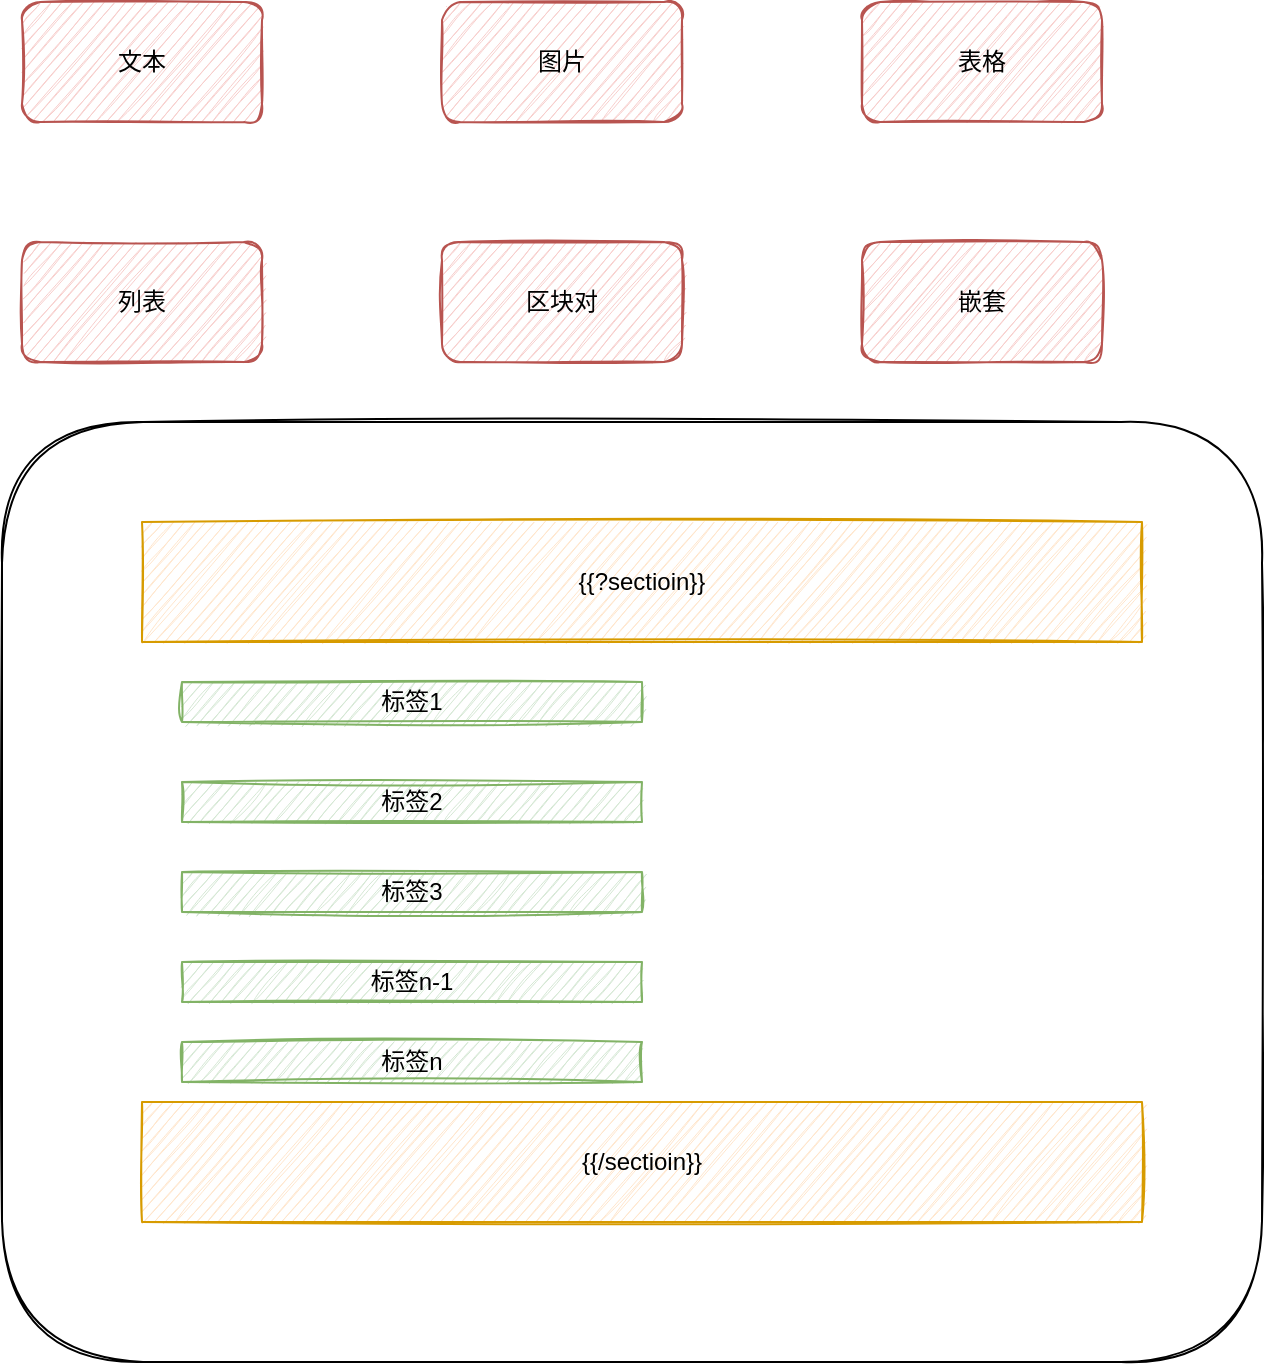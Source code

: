<mxfile version="15.7.3" type="device"><diagram id="Oug_eY2PUMsPOEw9YCEF" name="第 1 页"><mxGraphModel dx="848" dy="603" grid="1" gridSize="10" guides="1" tooltips="1" connect="1" arrows="1" fold="1" page="1" pageScale="1" pageWidth="827" pageHeight="1169" math="0" shadow="0"><root><mxCell id="0"/><mxCell id="1" parent="0"/><mxCell id="Dp5e_mu_A-YhXHZfk1Zg-1" value="文本" style="rounded=1;whiteSpace=wrap;html=1;fillColor=#f8cecc;strokeColor=#b85450;sketch=1;" vertex="1" parent="1"><mxGeometry x="100" y="140" width="120" height="60" as="geometry"/></mxCell><mxCell id="Dp5e_mu_A-YhXHZfk1Zg-2" value="图片" style="rounded=1;whiteSpace=wrap;html=1;fillColor=#f8cecc;strokeColor=#b85450;sketch=1;" vertex="1" parent="1"><mxGeometry x="310" y="140" width="120" height="60" as="geometry"/></mxCell><mxCell id="Dp5e_mu_A-YhXHZfk1Zg-3" value="表格" style="rounded=1;whiteSpace=wrap;html=1;fillColor=#f8cecc;strokeColor=#b85450;sketch=1;" vertex="1" parent="1"><mxGeometry x="520" y="140" width="120" height="60" as="geometry"/></mxCell><mxCell id="Dp5e_mu_A-YhXHZfk1Zg-5" value="列表" style="rounded=1;whiteSpace=wrap;html=1;fillColor=#f8cecc;strokeColor=#b85450;sketch=1;" vertex="1" parent="1"><mxGeometry x="100" y="260" width="120" height="60" as="geometry"/></mxCell><mxCell id="Dp5e_mu_A-YhXHZfk1Zg-6" value="区块对" style="rounded=1;whiteSpace=wrap;html=1;fillColor=#f8cecc;strokeColor=#b85450;sketch=1;" vertex="1" parent="1"><mxGeometry x="310" y="260" width="120" height="60" as="geometry"/></mxCell><mxCell id="Dp5e_mu_A-YhXHZfk1Zg-7" value="嵌套" style="rounded=1;whiteSpace=wrap;html=1;fillColor=#f8cecc;strokeColor=#b85450;sketch=1;" vertex="1" parent="1"><mxGeometry x="520" y="260" width="120" height="60" as="geometry"/></mxCell><mxCell id="Dp5e_mu_A-YhXHZfk1Zg-12" value="" style="rounded=1;whiteSpace=wrap;html=1;sketch=1;" vertex="1" parent="1"><mxGeometry x="90" y="350" width="630" height="470" as="geometry"/></mxCell><mxCell id="Dp5e_mu_A-YhXHZfk1Zg-8" value="{{?sectioin}}" style="rounded=0;whiteSpace=wrap;html=1;sketch=1;fillColor=#ffe6cc;strokeColor=#d79b00;" vertex="1" parent="1"><mxGeometry x="160" y="400" width="500" height="60" as="geometry"/></mxCell><mxCell id="Dp5e_mu_A-YhXHZfk1Zg-10" value="{{/sectioin}}" style="rounded=0;whiteSpace=wrap;html=1;sketch=1;fillColor=#ffe6cc;strokeColor=#d79b00;" vertex="1" parent="1"><mxGeometry x="160" y="690" width="500" height="60" as="geometry"/></mxCell><mxCell id="Dp5e_mu_A-YhXHZfk1Zg-13" value="标签1" style="rounded=0;whiteSpace=wrap;html=1;sketch=1;fillColor=#d5e8d4;strokeColor=#82b366;" vertex="1" parent="1"><mxGeometry x="180" y="480" width="230" height="20" as="geometry"/></mxCell><mxCell id="Dp5e_mu_A-YhXHZfk1Zg-14" value="&lt;span&gt;标签2&lt;/span&gt;" style="rounded=0;whiteSpace=wrap;html=1;sketch=1;fillColor=#d5e8d4;strokeColor=#82b366;" vertex="1" parent="1"><mxGeometry x="180" y="530" width="230" height="20" as="geometry"/></mxCell><mxCell id="Dp5e_mu_A-YhXHZfk1Zg-15" value="&lt;span&gt;标签3&lt;/span&gt;" style="rounded=0;whiteSpace=wrap;html=1;sketch=1;fillColor=#d5e8d4;strokeColor=#82b366;" vertex="1" parent="1"><mxGeometry x="180" y="575" width="230" height="20" as="geometry"/></mxCell><mxCell id="Dp5e_mu_A-YhXHZfk1Zg-16" value="&lt;span&gt;标签n-1&lt;/span&gt;" style="rounded=0;whiteSpace=wrap;html=1;sketch=1;fillColor=#d5e8d4;strokeColor=#82b366;" vertex="1" parent="1"><mxGeometry x="180" y="620" width="230" height="20" as="geometry"/></mxCell><mxCell id="Dp5e_mu_A-YhXHZfk1Zg-17" value="&lt;span&gt;标签n&lt;/span&gt;" style="rounded=0;whiteSpace=wrap;html=1;sketch=1;fillColor=#d5e8d4;strokeColor=#82b366;" vertex="1" parent="1"><mxGeometry x="180" y="660" width="230" height="20" as="geometry"/></mxCell></root></mxGraphModel></diagram></mxfile>